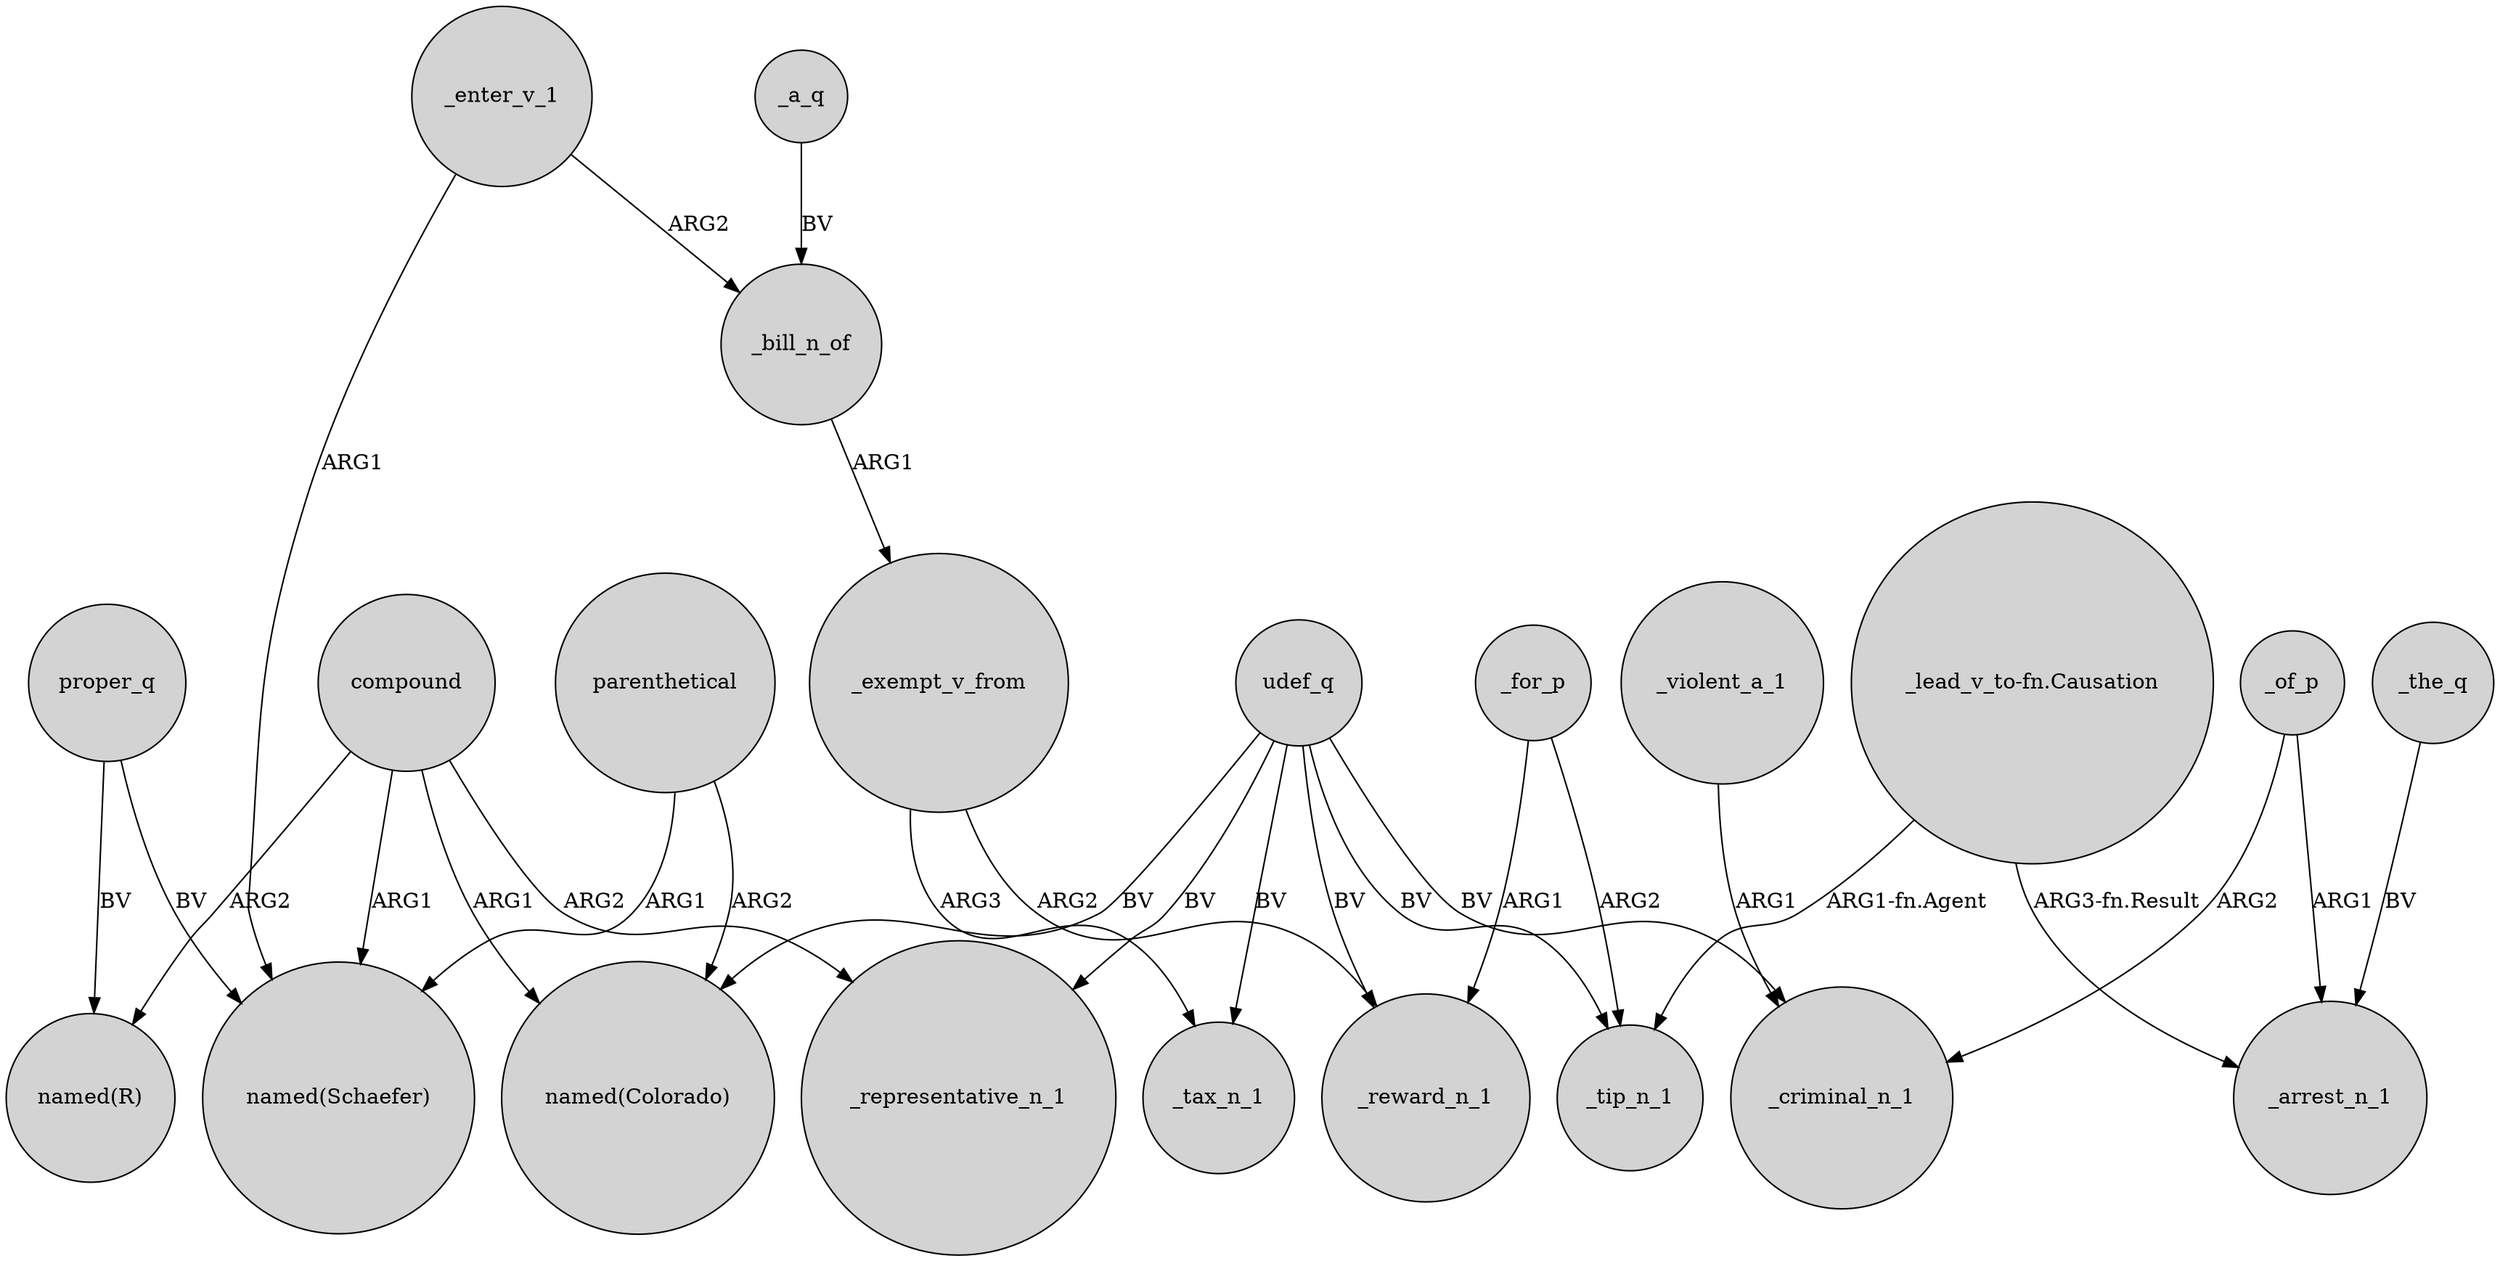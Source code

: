digraph {
	node [shape=circle style=filled]
	_enter_v_1 -> "named(Schaefer)" [label=ARG1]
	"_lead_v_to-fn.Causation" -> _tip_n_1 [label="ARG1-fn.Agent"]
	_exempt_v_from -> _reward_n_1 [label=ARG2]
	udef_q -> _reward_n_1 [label=BV]
	proper_q -> "named(Schaefer)" [label=BV]
	compound -> "named(R)" [label=ARG2]
	_of_p -> _criminal_n_1 [label=ARG2]
	_a_q -> _bill_n_of [label=BV]
	_exempt_v_from -> _tax_n_1 [label=ARG3]
	_bill_n_of -> _exempt_v_from [label=ARG1]
	parenthetical -> "named(Schaefer)" [label=ARG1]
	_of_p -> _arrest_n_1 [label=ARG1]
	parenthetical -> "named(Colorado)" [label=ARG2]
	compound -> "named(Schaefer)" [label=ARG1]
	_enter_v_1 -> _bill_n_of [label=ARG2]
	"_lead_v_to-fn.Causation" -> _arrest_n_1 [label="ARG3-fn.Result"]
	udef_q -> _tax_n_1 [label=BV]
	compound -> _representative_n_1 [label=ARG2]
	_for_p -> _reward_n_1 [label=ARG1]
	udef_q -> _tip_n_1 [label=BV]
	_for_p -> _tip_n_1 [label=ARG2]
	udef_q -> _representative_n_1 [label=BV]
	proper_q -> "named(R)" [label=BV]
	udef_q -> "named(Colorado)" [label=BV]
	compound -> "named(Colorado)" [label=ARG1]
	_violent_a_1 -> _criminal_n_1 [label=ARG1]
	_the_q -> _arrest_n_1 [label=BV]
	udef_q -> _criminal_n_1 [label=BV]
}
